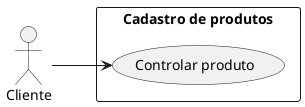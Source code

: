 @startuml

left to right direction
skinparam packageStyle rectangle
actor Cliente as c

rectangle "Cadastro de produtos" {
    usecase "Controlar produto" as uc1
}

c --> uc1

@enduml